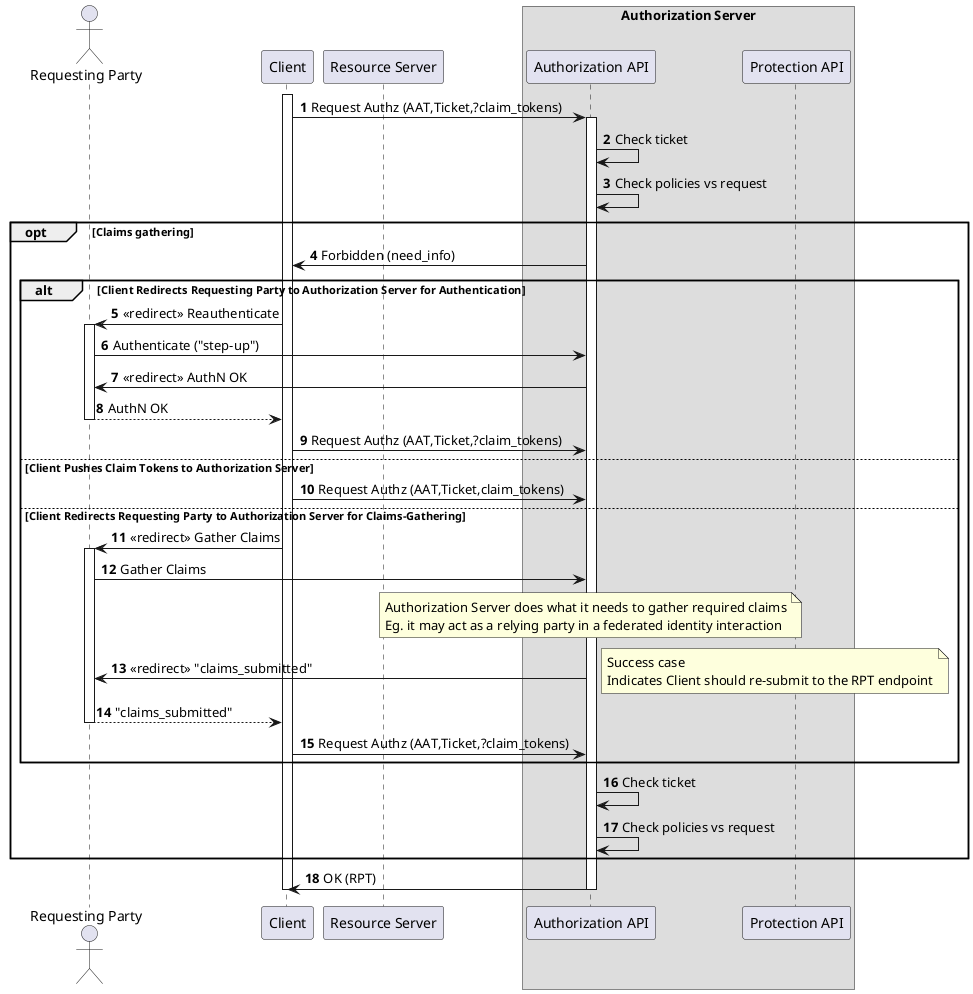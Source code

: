 [plantuml, uma-get-authorization, png]
....
@startuml
autonumber
actor "Requesting Party" as RqP
participant Client
participant "Resource Server" as RS
box "Authorization Server"
participant "Authorization API" as AuthzAPI
participant "Protection API" as ProtAPI
end box

activate Client

Client -> AuthzAPI : Request Authz (AAT,Ticket,?claim_tokens)
activate AuthzAPI
AuthzAPI -> AuthzAPI : Check ticket
AuthzAPI -> AuthzAPI : Check policies vs request

opt Claims gathering
  AuthzAPI -> Client : Forbidden (need_info)

  alt Client Redirects Requesting Party to Authorization Server for Authentication
    Client -> RqP : <<redirect>> Reauthenticate
    activate RqP
    RqP -> AuthzAPI : Authenticate ("step-up")
    AuthzAPI -> RqP : <<redirect>> AuthN OK
    return AuthN OK
    Client -> AuthzAPI : Request Authz (AAT,Ticket,?claim_tokens)

  else Client Pushes Claim Tokens to Authorization Server
    Client -> AuthzAPI : Request Authz (AAT,Ticket,claim_tokens)

  else Client Redirects Requesting Party to Authorization Server for Claims-Gathering
    Client -> RqP : <<redirect>> Gather Claims
    activate RqP
    RqP -> AuthzAPI : Gather Claims
    note over AuthzAPI
      Authorization Server does what it needs to gather required claims
      Eg. it may act as a relying party in a federated identity interaction
    end note
    AuthzAPI -> RqP : <<redirect>> "claims_submitted"
    note right
      Success case
      Indicates Client should re-submit to the RPT endpoint
    end note
    return "claims_submitted"
    Client -> AuthzAPI : Request Authz (AAT,Ticket,?claim_tokens)
  end

  AuthzAPI -> AuthzAPI : Check ticket
  AuthzAPI -> AuthzAPI : Check policies vs request
end

AuthzAPI -> Client : OK (RPT)
deactivate AuthzAPI
deactivate Client

@enduml
....